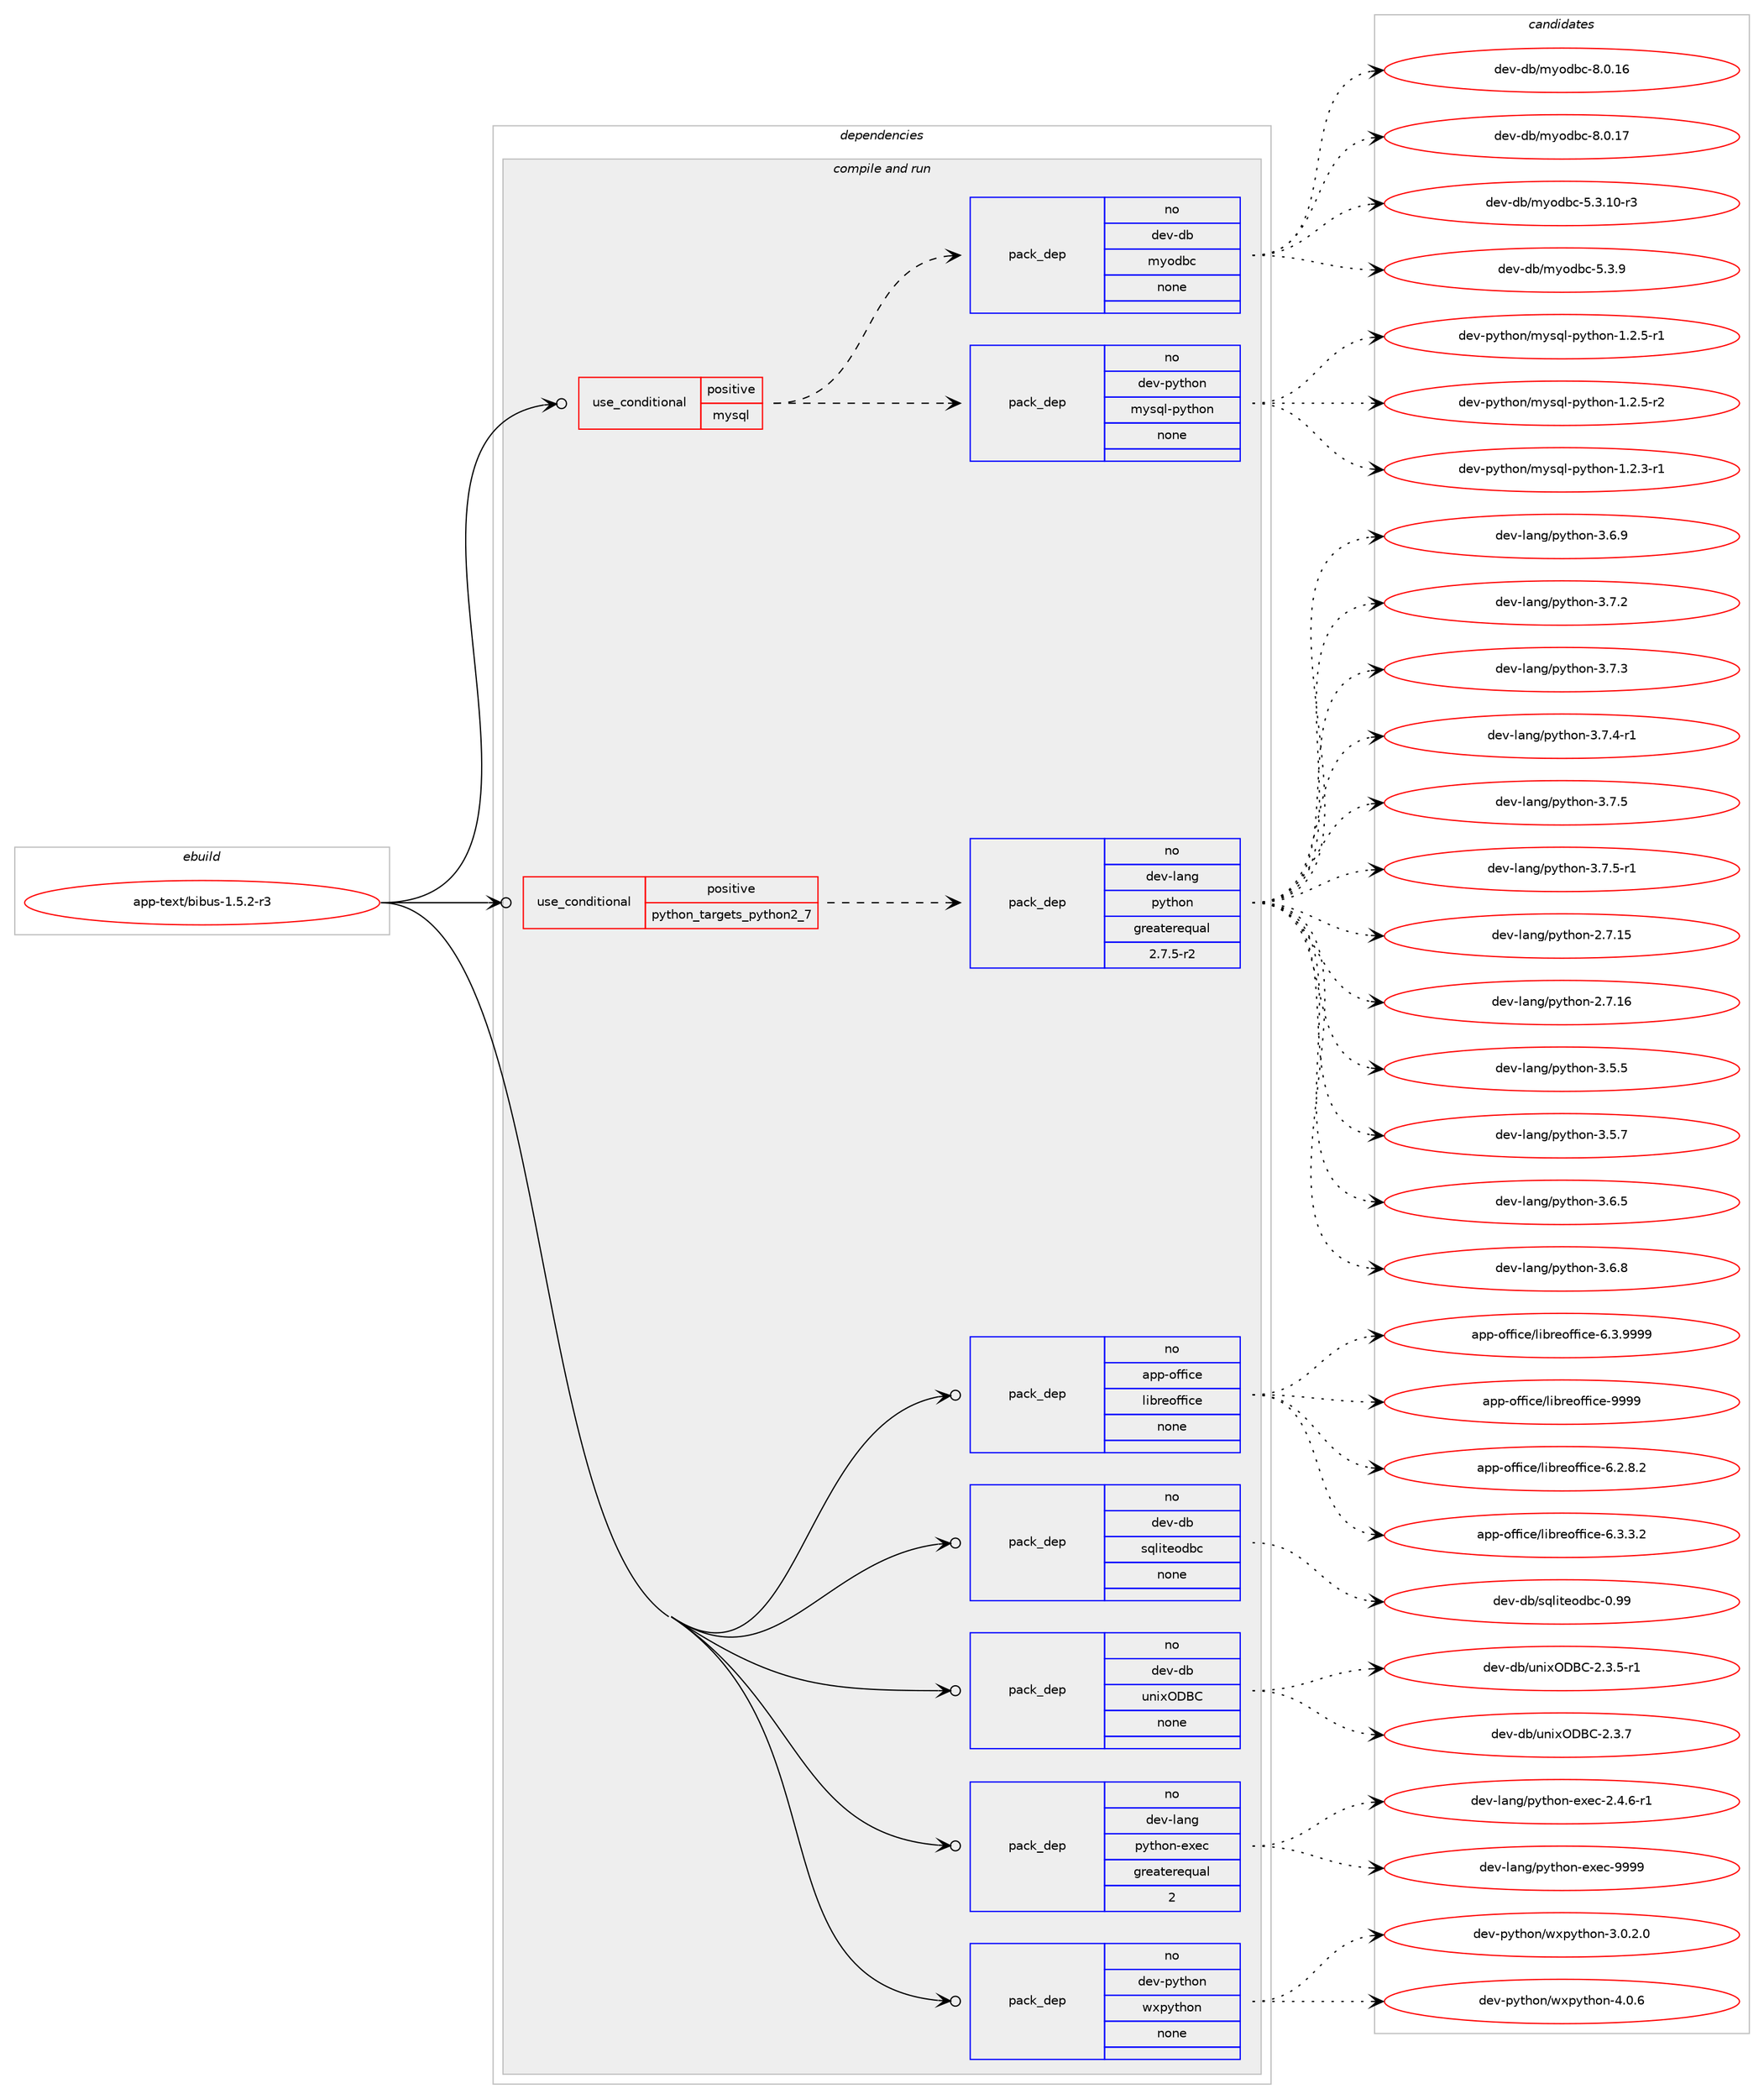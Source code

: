 digraph prolog {

# *************
# Graph options
# *************

newrank=true;
concentrate=true;
compound=true;
graph [rankdir=LR,fontname=Helvetica,fontsize=10,ranksep=1.5];#, ranksep=2.5, nodesep=0.2];
edge  [arrowhead=vee];
node  [fontname=Helvetica,fontsize=10];

# **********
# The ebuild
# **********

subgraph cluster_leftcol {
color=gray;
rank=same;
label=<<i>ebuild</i>>;
id [label="app-text/bibus-1.5.2-r3", color=red, width=4, href="../app-text/bibus-1.5.2-r3.svg"];
}

# ****************
# The dependencies
# ****************

subgraph cluster_midcol {
color=gray;
label=<<i>dependencies</i>>;
subgraph cluster_compile {
fillcolor="#eeeeee";
style=filled;
label=<<i>compile</i>>;
}
subgraph cluster_compileandrun {
fillcolor="#eeeeee";
style=filled;
label=<<i>compile and run</i>>;
subgraph cond121176 {
dependency507583 [label=<<TABLE BORDER="0" CELLBORDER="1" CELLSPACING="0" CELLPADDING="4"><TR><TD ROWSPAN="3" CELLPADDING="10">use_conditional</TD></TR><TR><TD>positive</TD></TR><TR><TD>mysql</TD></TR></TABLE>>, shape=none, color=red];
subgraph pack377234 {
dependency507584 [label=<<TABLE BORDER="0" CELLBORDER="1" CELLSPACING="0" CELLPADDING="4" WIDTH="220"><TR><TD ROWSPAN="6" CELLPADDING="30">pack_dep</TD></TR><TR><TD WIDTH="110">no</TD></TR><TR><TD>dev-python</TD></TR><TR><TD>mysql-python</TD></TR><TR><TD>none</TD></TR><TR><TD></TD></TR></TABLE>>, shape=none, color=blue];
}
dependency507583:e -> dependency507584:w [weight=20,style="dashed",arrowhead="vee"];
subgraph pack377235 {
dependency507585 [label=<<TABLE BORDER="0" CELLBORDER="1" CELLSPACING="0" CELLPADDING="4" WIDTH="220"><TR><TD ROWSPAN="6" CELLPADDING="30">pack_dep</TD></TR><TR><TD WIDTH="110">no</TD></TR><TR><TD>dev-db</TD></TR><TR><TD>myodbc</TD></TR><TR><TD>none</TD></TR><TR><TD></TD></TR></TABLE>>, shape=none, color=blue];
}
dependency507583:e -> dependency507585:w [weight=20,style="dashed",arrowhead="vee"];
}
id:e -> dependency507583:w [weight=20,style="solid",arrowhead="odotvee"];
subgraph cond121177 {
dependency507586 [label=<<TABLE BORDER="0" CELLBORDER="1" CELLSPACING="0" CELLPADDING="4"><TR><TD ROWSPAN="3" CELLPADDING="10">use_conditional</TD></TR><TR><TD>positive</TD></TR><TR><TD>python_targets_python2_7</TD></TR></TABLE>>, shape=none, color=red];
subgraph pack377236 {
dependency507587 [label=<<TABLE BORDER="0" CELLBORDER="1" CELLSPACING="0" CELLPADDING="4" WIDTH="220"><TR><TD ROWSPAN="6" CELLPADDING="30">pack_dep</TD></TR><TR><TD WIDTH="110">no</TD></TR><TR><TD>dev-lang</TD></TR><TR><TD>python</TD></TR><TR><TD>greaterequal</TD></TR><TR><TD>2.7.5-r2</TD></TR></TABLE>>, shape=none, color=blue];
}
dependency507586:e -> dependency507587:w [weight=20,style="dashed",arrowhead="vee"];
}
id:e -> dependency507586:w [weight=20,style="solid",arrowhead="odotvee"];
subgraph pack377237 {
dependency507588 [label=<<TABLE BORDER="0" CELLBORDER="1" CELLSPACING="0" CELLPADDING="4" WIDTH="220"><TR><TD ROWSPAN="6" CELLPADDING="30">pack_dep</TD></TR><TR><TD WIDTH="110">no</TD></TR><TR><TD>app-office</TD></TR><TR><TD>libreoffice</TD></TR><TR><TD>none</TD></TR><TR><TD></TD></TR></TABLE>>, shape=none, color=blue];
}
id:e -> dependency507588:w [weight=20,style="solid",arrowhead="odotvee"];
subgraph pack377238 {
dependency507589 [label=<<TABLE BORDER="0" CELLBORDER="1" CELLSPACING="0" CELLPADDING="4" WIDTH="220"><TR><TD ROWSPAN="6" CELLPADDING="30">pack_dep</TD></TR><TR><TD WIDTH="110">no</TD></TR><TR><TD>dev-db</TD></TR><TR><TD>sqliteodbc</TD></TR><TR><TD>none</TD></TR><TR><TD></TD></TR></TABLE>>, shape=none, color=blue];
}
id:e -> dependency507589:w [weight=20,style="solid",arrowhead="odotvee"];
subgraph pack377239 {
dependency507590 [label=<<TABLE BORDER="0" CELLBORDER="1" CELLSPACING="0" CELLPADDING="4" WIDTH="220"><TR><TD ROWSPAN="6" CELLPADDING="30">pack_dep</TD></TR><TR><TD WIDTH="110">no</TD></TR><TR><TD>dev-db</TD></TR><TR><TD>unixODBC</TD></TR><TR><TD>none</TD></TR><TR><TD></TD></TR></TABLE>>, shape=none, color=blue];
}
id:e -> dependency507590:w [weight=20,style="solid",arrowhead="odotvee"];
subgraph pack377240 {
dependency507591 [label=<<TABLE BORDER="0" CELLBORDER="1" CELLSPACING="0" CELLPADDING="4" WIDTH="220"><TR><TD ROWSPAN="6" CELLPADDING="30">pack_dep</TD></TR><TR><TD WIDTH="110">no</TD></TR><TR><TD>dev-lang</TD></TR><TR><TD>python-exec</TD></TR><TR><TD>greaterequal</TD></TR><TR><TD>2</TD></TR></TABLE>>, shape=none, color=blue];
}
id:e -> dependency507591:w [weight=20,style="solid",arrowhead="odotvee"];
subgraph pack377241 {
dependency507592 [label=<<TABLE BORDER="0" CELLBORDER="1" CELLSPACING="0" CELLPADDING="4" WIDTH="220"><TR><TD ROWSPAN="6" CELLPADDING="30">pack_dep</TD></TR><TR><TD WIDTH="110">no</TD></TR><TR><TD>dev-python</TD></TR><TR><TD>wxpython</TD></TR><TR><TD>none</TD></TR><TR><TD></TD></TR></TABLE>>, shape=none, color=blue];
}
id:e -> dependency507592:w [weight=20,style="solid",arrowhead="odotvee"];
}
subgraph cluster_run {
fillcolor="#eeeeee";
style=filled;
label=<<i>run</i>>;
}
}

# **************
# The candidates
# **************

subgraph cluster_choices {
rank=same;
color=gray;
label=<<i>candidates</i>>;

subgraph choice377234 {
color=black;
nodesep=1;
choice1001011184511212111610411111047109121115113108451121211161041111104549465046514511449 [label="dev-python/mysql-python-1.2.3-r1", color=red, width=4,href="../dev-python/mysql-python-1.2.3-r1.svg"];
choice1001011184511212111610411111047109121115113108451121211161041111104549465046534511449 [label="dev-python/mysql-python-1.2.5-r1", color=red, width=4,href="../dev-python/mysql-python-1.2.5-r1.svg"];
choice1001011184511212111610411111047109121115113108451121211161041111104549465046534511450 [label="dev-python/mysql-python-1.2.5-r2", color=red, width=4,href="../dev-python/mysql-python-1.2.5-r2.svg"];
dependency507584:e -> choice1001011184511212111610411111047109121115113108451121211161041111104549465046514511449:w [style=dotted,weight="100"];
dependency507584:e -> choice1001011184511212111610411111047109121115113108451121211161041111104549465046534511449:w [style=dotted,weight="100"];
dependency507584:e -> choice1001011184511212111610411111047109121115113108451121211161041111104549465046534511450:w [style=dotted,weight="100"];
}
subgraph choice377235 {
color=black;
nodesep=1;
choice1001011184510098471091211111009899455346514649484511451 [label="dev-db/myodbc-5.3.10-r3", color=red, width=4,href="../dev-db/myodbc-5.3.10-r3.svg"];
choice1001011184510098471091211111009899455346514657 [label="dev-db/myodbc-5.3.9", color=red, width=4,href="../dev-db/myodbc-5.3.9.svg"];
choice100101118451009847109121111100989945564648464954 [label="dev-db/myodbc-8.0.16", color=red, width=4,href="../dev-db/myodbc-8.0.16.svg"];
choice100101118451009847109121111100989945564648464955 [label="dev-db/myodbc-8.0.17", color=red, width=4,href="../dev-db/myodbc-8.0.17.svg"];
dependency507585:e -> choice1001011184510098471091211111009899455346514649484511451:w [style=dotted,weight="100"];
dependency507585:e -> choice1001011184510098471091211111009899455346514657:w [style=dotted,weight="100"];
dependency507585:e -> choice100101118451009847109121111100989945564648464954:w [style=dotted,weight="100"];
dependency507585:e -> choice100101118451009847109121111100989945564648464955:w [style=dotted,weight="100"];
}
subgraph choice377236 {
color=black;
nodesep=1;
choice10010111845108971101034711212111610411111045504655464953 [label="dev-lang/python-2.7.15", color=red, width=4,href="../dev-lang/python-2.7.15.svg"];
choice10010111845108971101034711212111610411111045504655464954 [label="dev-lang/python-2.7.16", color=red, width=4,href="../dev-lang/python-2.7.16.svg"];
choice100101118451089711010347112121116104111110455146534653 [label="dev-lang/python-3.5.5", color=red, width=4,href="../dev-lang/python-3.5.5.svg"];
choice100101118451089711010347112121116104111110455146534655 [label="dev-lang/python-3.5.7", color=red, width=4,href="../dev-lang/python-3.5.7.svg"];
choice100101118451089711010347112121116104111110455146544653 [label="dev-lang/python-3.6.5", color=red, width=4,href="../dev-lang/python-3.6.5.svg"];
choice100101118451089711010347112121116104111110455146544656 [label="dev-lang/python-3.6.8", color=red, width=4,href="../dev-lang/python-3.6.8.svg"];
choice100101118451089711010347112121116104111110455146544657 [label="dev-lang/python-3.6.9", color=red, width=4,href="../dev-lang/python-3.6.9.svg"];
choice100101118451089711010347112121116104111110455146554650 [label="dev-lang/python-3.7.2", color=red, width=4,href="../dev-lang/python-3.7.2.svg"];
choice100101118451089711010347112121116104111110455146554651 [label="dev-lang/python-3.7.3", color=red, width=4,href="../dev-lang/python-3.7.3.svg"];
choice1001011184510897110103471121211161041111104551465546524511449 [label="dev-lang/python-3.7.4-r1", color=red, width=4,href="../dev-lang/python-3.7.4-r1.svg"];
choice100101118451089711010347112121116104111110455146554653 [label="dev-lang/python-3.7.5", color=red, width=4,href="../dev-lang/python-3.7.5.svg"];
choice1001011184510897110103471121211161041111104551465546534511449 [label="dev-lang/python-3.7.5-r1", color=red, width=4,href="../dev-lang/python-3.7.5-r1.svg"];
dependency507587:e -> choice10010111845108971101034711212111610411111045504655464953:w [style=dotted,weight="100"];
dependency507587:e -> choice10010111845108971101034711212111610411111045504655464954:w [style=dotted,weight="100"];
dependency507587:e -> choice100101118451089711010347112121116104111110455146534653:w [style=dotted,weight="100"];
dependency507587:e -> choice100101118451089711010347112121116104111110455146534655:w [style=dotted,weight="100"];
dependency507587:e -> choice100101118451089711010347112121116104111110455146544653:w [style=dotted,weight="100"];
dependency507587:e -> choice100101118451089711010347112121116104111110455146544656:w [style=dotted,weight="100"];
dependency507587:e -> choice100101118451089711010347112121116104111110455146544657:w [style=dotted,weight="100"];
dependency507587:e -> choice100101118451089711010347112121116104111110455146554650:w [style=dotted,weight="100"];
dependency507587:e -> choice100101118451089711010347112121116104111110455146554651:w [style=dotted,weight="100"];
dependency507587:e -> choice1001011184510897110103471121211161041111104551465546524511449:w [style=dotted,weight="100"];
dependency507587:e -> choice100101118451089711010347112121116104111110455146554653:w [style=dotted,weight="100"];
dependency507587:e -> choice1001011184510897110103471121211161041111104551465546534511449:w [style=dotted,weight="100"];
}
subgraph choice377237 {
color=black;
nodesep=1;
choice9711211245111102102105991014710810598114101111102102105991014554465046564650 [label="app-office/libreoffice-6.2.8.2", color=red, width=4,href="../app-office/libreoffice-6.2.8.2.svg"];
choice9711211245111102102105991014710810598114101111102102105991014554465146514650 [label="app-office/libreoffice-6.3.3.2", color=red, width=4,href="../app-office/libreoffice-6.3.3.2.svg"];
choice971121124511110210210599101471081059811410111110210210599101455446514657575757 [label="app-office/libreoffice-6.3.9999", color=red, width=4,href="../app-office/libreoffice-6.3.9999.svg"];
choice9711211245111102102105991014710810598114101111102102105991014557575757 [label="app-office/libreoffice-9999", color=red, width=4,href="../app-office/libreoffice-9999.svg"];
dependency507588:e -> choice9711211245111102102105991014710810598114101111102102105991014554465046564650:w [style=dotted,weight="100"];
dependency507588:e -> choice9711211245111102102105991014710810598114101111102102105991014554465146514650:w [style=dotted,weight="100"];
dependency507588:e -> choice971121124511110210210599101471081059811410111110210210599101455446514657575757:w [style=dotted,weight="100"];
dependency507588:e -> choice9711211245111102102105991014710810598114101111102102105991014557575757:w [style=dotted,weight="100"];
}
subgraph choice377238 {
color=black;
nodesep=1;
choice10010111845100984711511310810511610111110098994548465757 [label="dev-db/sqliteodbc-0.99", color=red, width=4,href="../dev-db/sqliteodbc-0.99.svg"];
dependency507589:e -> choice10010111845100984711511310810511610111110098994548465757:w [style=dotted,weight="100"];
}
subgraph choice377239 {
color=black;
nodesep=1;
choice100101118451009847117110105120796866674550465146534511449 [label="dev-db/unixODBC-2.3.5-r1", color=red, width=4,href="../dev-db/unixODBC-2.3.5-r1.svg"];
choice10010111845100984711711010512079686667455046514655 [label="dev-db/unixODBC-2.3.7", color=red, width=4,href="../dev-db/unixODBC-2.3.7.svg"];
dependency507590:e -> choice100101118451009847117110105120796866674550465146534511449:w [style=dotted,weight="100"];
dependency507590:e -> choice10010111845100984711711010512079686667455046514655:w [style=dotted,weight="100"];
}
subgraph choice377240 {
color=black;
nodesep=1;
choice10010111845108971101034711212111610411111045101120101994550465246544511449 [label="dev-lang/python-exec-2.4.6-r1", color=red, width=4,href="../dev-lang/python-exec-2.4.6-r1.svg"];
choice10010111845108971101034711212111610411111045101120101994557575757 [label="dev-lang/python-exec-9999", color=red, width=4,href="../dev-lang/python-exec-9999.svg"];
dependency507591:e -> choice10010111845108971101034711212111610411111045101120101994550465246544511449:w [style=dotted,weight="100"];
dependency507591:e -> choice10010111845108971101034711212111610411111045101120101994557575757:w [style=dotted,weight="100"];
}
subgraph choice377241 {
color=black;
nodesep=1;
choice10010111845112121116104111110471191201121211161041111104551464846504648 [label="dev-python/wxpython-3.0.2.0", color=red, width=4,href="../dev-python/wxpython-3.0.2.0.svg"];
choice1001011184511212111610411111047119120112121116104111110455246484654 [label="dev-python/wxpython-4.0.6", color=red, width=4,href="../dev-python/wxpython-4.0.6.svg"];
dependency507592:e -> choice10010111845112121116104111110471191201121211161041111104551464846504648:w [style=dotted,weight="100"];
dependency507592:e -> choice1001011184511212111610411111047119120112121116104111110455246484654:w [style=dotted,weight="100"];
}
}

}
